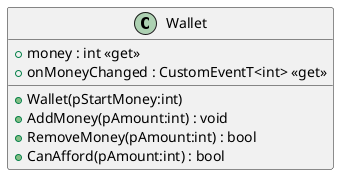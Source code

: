 @startuml
class Wallet {
    + money : int <<get>>
    + onMoneyChanged : CustomEventT<int> <<get>>
    + Wallet(pStartMoney:int)
    + AddMoney(pAmount:int) : void
    + RemoveMoney(pAmount:int) : bool
    + CanAfford(pAmount:int) : bool
}
@enduml
